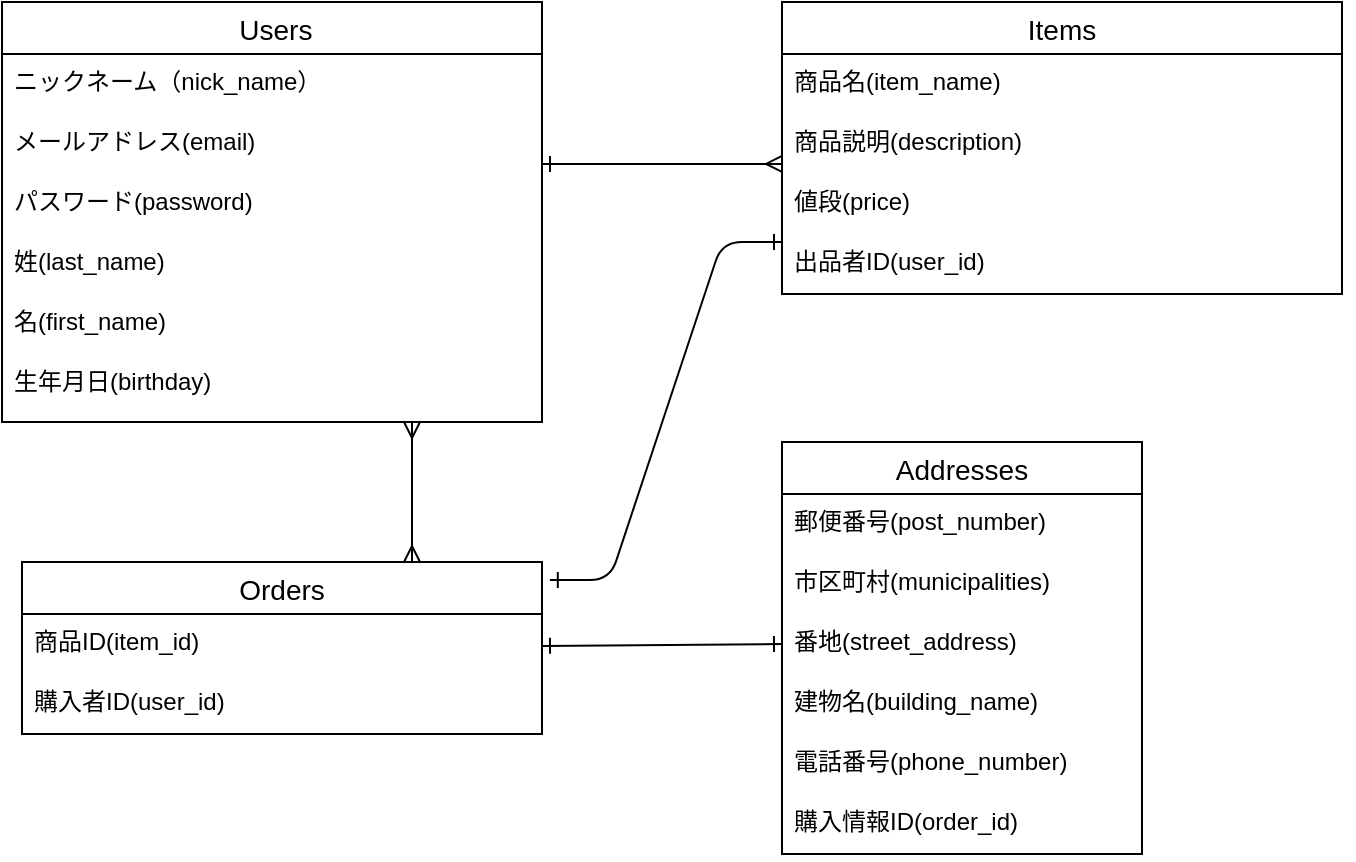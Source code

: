 <mxfile>
    <diagram id="A8XBaPHHAv67TxnENY_m" name="ページ1">
        <mxGraphModel dx="976" dy="537" grid="1" gridSize="10" guides="1" tooltips="1" connect="1" arrows="1" fold="1" page="1" pageScale="1" pageWidth="1169" pageHeight="1654" math="0" shadow="0">
            <root>
                <mxCell id="0"/>
                <mxCell id="1" parent="0"/>
                <mxCell id="134" value="" style="edgeStyle=none;html=1;entryX=0;entryY=0.833;entryDx=0;entryDy=0;entryPerimeter=0;endArrow=ERmany;endFill=0;startArrow=ERone;startFill=0;" parent="1" target="44" edge="1">
                    <mxGeometry relative="1" as="geometry">
                        <mxPoint x="680" y="249.99" as="targetPoint"/>
                        <mxPoint x="560" y="241" as="sourcePoint"/>
                    </mxGeometry>
                </mxCell>
                <mxCell id="22" value=" Users" style="swimlane;fontStyle=0;childLayout=stackLayout;horizontal=1;startSize=26;horizontalStack=0;resizeParent=1;resizeParentMax=0;resizeLast=0;collapsible=1;marginBottom=0;align=center;fontSize=14;" parent="1" vertex="1">
                    <mxGeometry x="290" y="160" width="270" height="210" as="geometry"/>
                </mxCell>
                <mxCell id="68" value="ニックネーム（nick_name）" style="text;strokeColor=none;fillColor=none;spacingLeft=4;spacingRight=4;overflow=hidden;rotatable=0;points=[[0,0.5],[1,0.5]];portConstraint=eastwest;fontSize=12;" parent="22" vertex="1">
                    <mxGeometry y="26" width="270" height="30" as="geometry"/>
                </mxCell>
                <mxCell id="39" value="メールアドレス(email)" style="text;strokeColor=none;fillColor=none;spacingLeft=4;spacingRight=4;overflow=hidden;rotatable=0;points=[[0,0.5],[1,0.5]];portConstraint=eastwest;fontSize=12;" parent="22" vertex="1">
                    <mxGeometry y="56" width="270" height="30" as="geometry"/>
                </mxCell>
                <mxCell id="71" value="パスワード(password)" style="text;strokeColor=none;fillColor=none;spacingLeft=4;spacingRight=4;overflow=hidden;rotatable=0;points=[[0,0.5],[1,0.5]];portConstraint=eastwest;fontSize=12;" parent="22" vertex="1">
                    <mxGeometry y="86" width="270" height="30" as="geometry"/>
                </mxCell>
                <mxCell id="144" value="姓(last_name)" style="text;strokeColor=none;fillColor=none;spacingLeft=4;spacingRight=4;overflow=hidden;rotatable=0;points=[[0,0.5],[1,0.5]];portConstraint=eastwest;fontSize=12;" vertex="1" parent="22">
                    <mxGeometry y="116" width="270" height="30" as="geometry"/>
                </mxCell>
                <mxCell id="40" value="名(first_name)" style="text;strokeColor=none;fillColor=none;spacingLeft=4;spacingRight=4;overflow=hidden;rotatable=0;points=[[0,0.5],[1,0.5]];portConstraint=eastwest;fontSize=12;" parent="22" vertex="1">
                    <mxGeometry y="146" width="270" height="30" as="geometry"/>
                </mxCell>
                <mxCell id="41" value="生年月日(birthday)" style="text;strokeColor=none;fillColor=none;spacingLeft=4;spacingRight=4;overflow=hidden;rotatable=0;points=[[0,0.5],[1,0.5]];portConstraint=eastwest;fontSize=12;" parent="22" vertex="1">
                    <mxGeometry y="176" width="270" height="34" as="geometry"/>
                </mxCell>
                <mxCell id="42" value="Items" style="swimlane;fontStyle=0;childLayout=stackLayout;horizontal=1;startSize=26;horizontalStack=0;resizeParent=1;resizeParentMax=0;resizeLast=0;collapsible=1;marginBottom=0;align=center;fontSize=14;" parent="1" vertex="1">
                    <mxGeometry x="680" y="160" width="280" height="146" as="geometry"/>
                </mxCell>
                <mxCell id="72" value="商品名(item_name)" style="text;strokeColor=none;fillColor=none;spacingLeft=4;spacingRight=4;overflow=hidden;rotatable=0;points=[[0,0.5],[1,0.5]];portConstraint=eastwest;fontSize=12;" parent="42" vertex="1">
                    <mxGeometry y="26" width="280" height="30" as="geometry"/>
                </mxCell>
                <mxCell id="44" value="商品説明(description)" style="text;strokeColor=none;fillColor=none;spacingLeft=4;spacingRight=4;overflow=hidden;rotatable=0;points=[[0,0.5],[1,0.5]];portConstraint=eastwest;fontSize=12;" parent="42" vertex="1">
                    <mxGeometry y="56" width="280" height="30" as="geometry"/>
                </mxCell>
                <mxCell id="53" value="値段(price)" style="text;strokeColor=none;fillColor=none;spacingLeft=4;spacingRight=4;overflow=hidden;rotatable=0;points=[[0,0.5],[1,0.5]];portConstraint=eastwest;fontSize=12;" parent="42" vertex="1">
                    <mxGeometry y="86" width="280" height="30" as="geometry"/>
                </mxCell>
                <mxCell id="116" value="出品者ID(user_id) " style="text;strokeColor=none;fillColor=none;spacingLeft=4;spacingRight=4;overflow=hidden;rotatable=0;points=[[0,0.5],[1,0.5]];portConstraint=eastwest;fontSize=12;shadow=1;" parent="42" vertex="1">
                    <mxGeometry y="116" width="280" height="30" as="geometry"/>
                </mxCell>
                <mxCell id="137" style="edgeStyle=none;html=1;exitX=0.75;exitY=0;exitDx=0;exitDy=0;startArrow=ERmany;startFill=0;endArrow=ERmany;endFill=0;" parent="1" source="64" edge="1">
                    <mxGeometry relative="1" as="geometry">
                        <mxPoint x="495" y="370" as="targetPoint"/>
                        <Array as="points"/>
                    </mxGeometry>
                </mxCell>
                <mxCell id="140" style="edgeStyle=none;html=1;entryX=0;entryY=0.5;entryDx=0;entryDy=0;startArrow=ERone;startFill=0;endArrow=ERone;endFill=0;" parent="1" source="64" target="82" edge="1">
                    <mxGeometry relative="1" as="geometry"/>
                </mxCell>
                <mxCell id="64" value="Orders" style="swimlane;fontStyle=0;childLayout=stackLayout;horizontal=1;startSize=26;horizontalStack=0;resizeParent=1;resizeParentMax=0;resizeLast=0;collapsible=1;marginBottom=0;align=center;fontSize=14;" parent="1" vertex="1">
                    <mxGeometry x="300" y="440" width="260" height="86" as="geometry"/>
                </mxCell>
                <mxCell id="86" value="商品ID(item_id)" style="text;strokeColor=none;fillColor=none;spacingLeft=4;spacingRight=4;overflow=hidden;rotatable=0;points=[[0,0.5],[1,0.5]];portConstraint=eastwest;fontSize=12;" parent="64" vertex="1">
                    <mxGeometry y="26" width="260" height="30" as="geometry"/>
                </mxCell>
                <mxCell id="89" value="購入者ID(user_id)" style="text;strokeColor=none;fillColor=none;spacingLeft=4;spacingRight=4;overflow=hidden;rotatable=0;points=[[0,0.5],[1,0.5]];portConstraint=eastwest;fontSize=12;" parent="64" vertex="1">
                    <mxGeometry y="56" width="260" height="30" as="geometry"/>
                </mxCell>
                <mxCell id="78" value="Addresses" style="swimlane;fontStyle=0;childLayout=stackLayout;horizontal=1;startSize=26;horizontalStack=0;resizeParent=1;resizeParentMax=0;resizeLast=0;collapsible=1;marginBottom=0;align=center;fontSize=14;" parent="1" vertex="1">
                    <mxGeometry x="680" y="380" width="180" height="206" as="geometry"/>
                </mxCell>
                <mxCell id="79" value="郵便番号(post_number)" style="text;strokeColor=none;fillColor=none;spacingLeft=4;spacingRight=4;overflow=hidden;rotatable=0;points=[[0,0.5],[1,0.5]];portConstraint=eastwest;fontSize=12;" parent="78" vertex="1">
                    <mxGeometry y="26" width="180" height="30" as="geometry"/>
                </mxCell>
                <mxCell id="81" value="市区町村(municipalities)" style="text;strokeColor=none;fillColor=none;spacingLeft=4;spacingRight=4;overflow=hidden;rotatable=0;points=[[0,0.5],[1,0.5]];portConstraint=eastwest;fontSize=12;" parent="78" vertex="1">
                    <mxGeometry y="56" width="180" height="30" as="geometry"/>
                </mxCell>
                <mxCell id="82" value="番地(street_address)" style="text;strokeColor=none;fillColor=none;spacingLeft=4;spacingRight=4;overflow=hidden;rotatable=0;points=[[0,0.5],[1,0.5]];portConstraint=eastwest;fontSize=12;" parent="78" vertex="1">
                    <mxGeometry y="86" width="180" height="30" as="geometry"/>
                </mxCell>
                <mxCell id="83" value="建物名(building_name)" style="text;strokeColor=none;fillColor=none;spacingLeft=4;spacingRight=4;overflow=hidden;rotatable=0;points=[[0,0.5],[1,0.5]];portConstraint=eastwest;fontSize=12;" parent="78" vertex="1">
                    <mxGeometry y="116" width="180" height="30" as="geometry"/>
                </mxCell>
                <mxCell id="84" value="電話番号(phone_number)" style="text;strokeColor=none;fillColor=none;spacingLeft=4;spacingRight=4;overflow=hidden;rotatable=0;points=[[0,0.5],[1,0.5]];portConstraint=eastwest;fontSize=12;" parent="78" vertex="1">
                    <mxGeometry y="146" width="180" height="30" as="geometry"/>
                </mxCell>
                <mxCell id="90" value="購入情報ID(order_id)" style="text;strokeColor=none;fillColor=none;spacingLeft=4;spacingRight=4;overflow=hidden;rotatable=0;points=[[0,0.5],[1,0.5]];portConstraint=eastwest;fontSize=12;" parent="78" vertex="1">
                    <mxGeometry y="176" width="180" height="30" as="geometry"/>
                </mxCell>
                <mxCell id="142" value="" style="edgeStyle=entityRelationEdgeStyle;fontSize=12;html=1;endArrow=ERone;endFill=1;entryX=0;entryY=0.133;entryDx=0;entryDy=0;entryPerimeter=0;startArrow=ERone;startFill=0;exitX=1.015;exitY=0.105;exitDx=0;exitDy=0;exitPerimeter=0;" parent="1" target="116" edge="1" source="64">
                    <mxGeometry width="100" height="100" relative="1" as="geometry">
                        <mxPoint x="560" y="482.01" as="sourcePoint"/>
                        <mxPoint x="678.88" y="150" as="targetPoint"/>
                    </mxGeometry>
                </mxCell>
            </root>
        </mxGraphModel>
    </diagram>
</mxfile>
